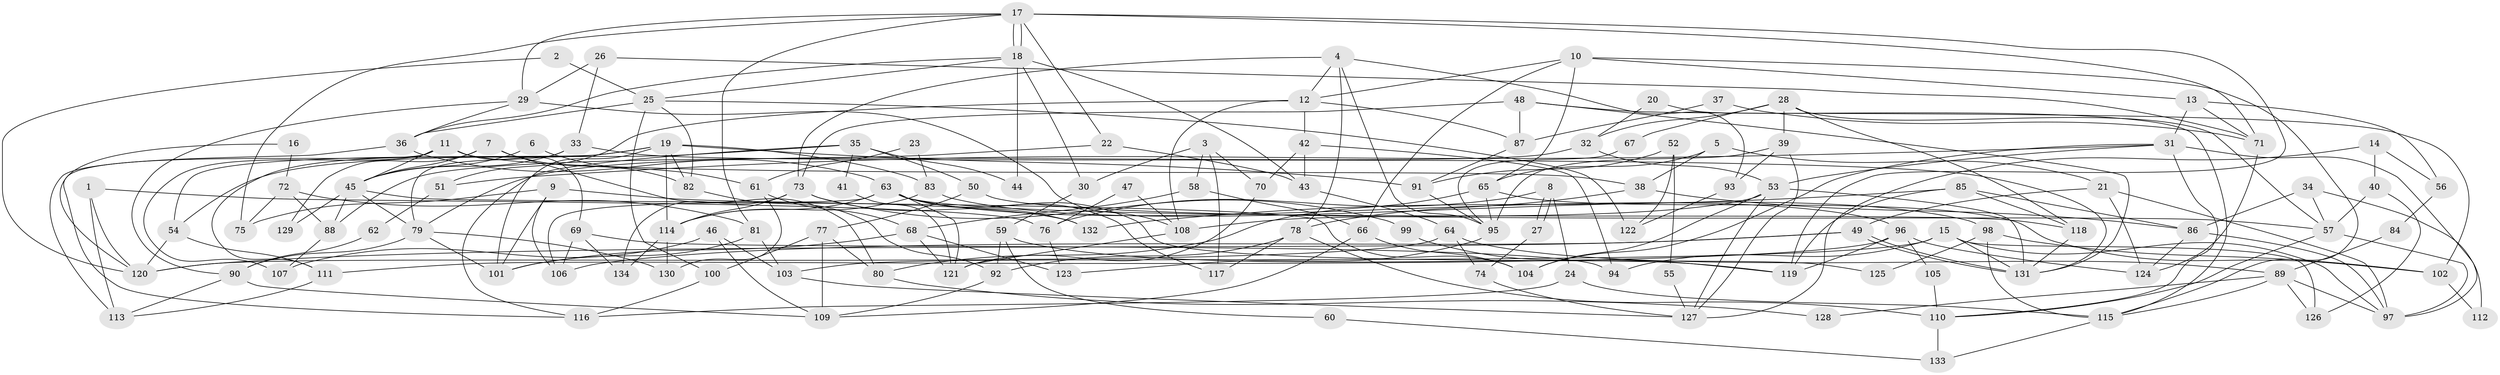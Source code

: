 // coarse degree distribution, {3: 0.0975609756097561, 5: 0.12195121951219512, 9: 0.14634146341463414, 4: 0.07317073170731707, 8: 0.17073170731707318, 12: 0.0975609756097561, 6: 0.12195121951219512, 11: 0.07317073170731707, 7: 0.0975609756097561}
// Generated by graph-tools (version 1.1) at 2025/37/03/04/25 23:37:12]
// undirected, 134 vertices, 268 edges
graph export_dot {
  node [color=gray90,style=filled];
  1;
  2;
  3;
  4;
  5;
  6;
  7;
  8;
  9;
  10;
  11;
  12;
  13;
  14;
  15;
  16;
  17;
  18;
  19;
  20;
  21;
  22;
  23;
  24;
  25;
  26;
  27;
  28;
  29;
  30;
  31;
  32;
  33;
  34;
  35;
  36;
  37;
  38;
  39;
  40;
  41;
  42;
  43;
  44;
  45;
  46;
  47;
  48;
  49;
  50;
  51;
  52;
  53;
  54;
  55;
  56;
  57;
  58;
  59;
  60;
  61;
  62;
  63;
  64;
  65;
  66;
  67;
  68;
  69;
  70;
  71;
  72;
  73;
  74;
  75;
  76;
  77;
  78;
  79;
  80;
  81;
  82;
  83;
  84;
  85;
  86;
  87;
  88;
  89;
  90;
  91;
  92;
  93;
  94;
  95;
  96;
  97;
  98;
  99;
  100;
  101;
  102;
  103;
  104;
  105;
  106;
  107;
  108;
  109;
  110;
  111;
  112;
  113;
  114;
  115;
  116;
  117;
  118;
  119;
  120;
  121;
  122;
  123;
  124;
  125;
  126;
  127;
  128;
  129;
  130;
  131;
  132;
  133;
  134;
  1 -- 113;
  1 -- 120;
  1 -- 76;
  2 -- 25;
  2 -- 120;
  3 -- 70;
  3 -- 30;
  3 -- 58;
  3 -- 117;
  4 -- 95;
  4 -- 78;
  4 -- 12;
  4 -- 73;
  4 -- 93;
  5 -- 21;
  5 -- 65;
  5 -- 38;
  6 -- 45;
  6 -- 61;
  7 -- 82;
  7 -- 80;
  7 -- 45;
  7 -- 129;
  8 -- 27;
  8 -- 27;
  8 -- 76;
  8 -- 24;
  9 -- 101;
  9 -- 132;
  9 -- 75;
  9 -- 106;
  10 -- 13;
  10 -- 66;
  10 -- 12;
  10 -- 65;
  10 -- 115;
  11 -- 38;
  11 -- 69;
  11 -- 45;
  11 -- 107;
  11 -- 116;
  12 -- 42;
  12 -- 51;
  12 -- 87;
  12 -- 108;
  13 -- 31;
  13 -- 71;
  13 -- 56;
  14 -- 127;
  14 -- 40;
  14 -- 56;
  15 -- 97;
  15 -- 131;
  15 -- 94;
  15 -- 103;
  15 -- 126;
  16 -- 72;
  16 -- 120;
  17 -- 29;
  17 -- 18;
  17 -- 18;
  17 -- 22;
  17 -- 71;
  17 -- 75;
  17 -- 81;
  17 -- 119;
  18 -- 25;
  18 -- 30;
  18 -- 36;
  18 -- 43;
  18 -- 44;
  19 -- 101;
  19 -- 111;
  19 -- 54;
  19 -- 82;
  19 -- 83;
  19 -- 91;
  19 -- 114;
  20 -- 115;
  20 -- 32;
  21 -- 49;
  21 -- 97;
  21 -- 124;
  22 -- 79;
  22 -- 43;
  23 -- 83;
  23 -- 61;
  24 -- 116;
  24 -- 115;
  25 -- 82;
  25 -- 36;
  25 -- 100;
  25 -- 122;
  26 -- 29;
  26 -- 33;
  26 -- 71;
  27 -- 74;
  28 -- 118;
  28 -- 32;
  28 -- 39;
  28 -- 57;
  28 -- 67;
  29 -- 108;
  29 -- 36;
  29 -- 90;
  30 -- 59;
  31 -- 104;
  31 -- 53;
  31 -- 51;
  31 -- 97;
  31 -- 110;
  32 -- 53;
  32 -- 88;
  33 -- 45;
  33 -- 79;
  33 -- 131;
  34 -- 57;
  34 -- 86;
  34 -- 112;
  35 -- 54;
  35 -- 50;
  35 -- 41;
  35 -- 44;
  35 -- 116;
  36 -- 63;
  36 -- 113;
  37 -- 71;
  37 -- 87;
  38 -- 86;
  38 -- 78;
  39 -- 95;
  39 -- 93;
  39 -- 127;
  40 -- 57;
  40 -- 126;
  41 -- 121;
  42 -- 43;
  42 -- 70;
  42 -- 94;
  43 -- 64;
  45 -- 79;
  45 -- 88;
  45 -- 104;
  45 -- 129;
  46 -- 103;
  46 -- 109;
  46 -- 107;
  47 -- 108;
  47 -- 76;
  48 -- 131;
  48 -- 73;
  48 -- 87;
  48 -- 102;
  49 -- 106;
  49 -- 131;
  49 -- 131;
  49 -- 120;
  50 -- 57;
  50 -- 77;
  51 -- 62;
  52 -- 122;
  52 -- 91;
  52 -- 55;
  53 -- 127;
  53 -- 131;
  53 -- 104;
  53 -- 108;
  54 -- 120;
  54 -- 111;
  55 -- 127;
  56 -- 84;
  57 -- 97;
  57 -- 110;
  58 -- 68;
  58 -- 66;
  59 -- 119;
  59 -- 92;
  59 -- 60;
  60 -- 133;
  61 -- 68;
  61 -- 130;
  62 -- 90;
  63 -- 117;
  63 -- 114;
  63 -- 96;
  63 -- 106;
  63 -- 118;
  63 -- 121;
  63 -- 125;
  64 -- 89;
  64 -- 74;
  64 -- 120;
  65 -- 102;
  65 -- 80;
  65 -- 95;
  66 -- 104;
  66 -- 109;
  67 -- 95;
  68 -- 101;
  68 -- 121;
  68 -- 123;
  69 -- 94;
  69 -- 106;
  69 -- 134;
  70 -- 121;
  71 -- 124;
  72 -- 75;
  72 -- 88;
  72 -- 81;
  73 -- 114;
  73 -- 99;
  73 -- 132;
  73 -- 134;
  74 -- 127;
  76 -- 123;
  77 -- 109;
  77 -- 100;
  77 -- 80;
  78 -- 110;
  78 -- 92;
  78 -- 117;
  79 -- 90;
  79 -- 101;
  79 -- 130;
  80 -- 128;
  81 -- 101;
  81 -- 103;
  82 -- 92;
  83 -- 114;
  83 -- 98;
  84 -- 89;
  85 -- 119;
  85 -- 118;
  85 -- 86;
  85 -- 132;
  86 -- 124;
  86 -- 97;
  87 -- 91;
  88 -- 107;
  89 -- 115;
  89 -- 97;
  89 -- 126;
  89 -- 128;
  90 -- 113;
  90 -- 109;
  91 -- 95;
  92 -- 109;
  93 -- 122;
  95 -- 123;
  96 -- 124;
  96 -- 105;
  96 -- 111;
  96 -- 119;
  98 -- 115;
  98 -- 102;
  98 -- 125;
  99 -- 119;
  100 -- 116;
  102 -- 112;
  103 -- 127;
  105 -- 110;
  108 -- 121;
  110 -- 133;
  111 -- 113;
  114 -- 134;
  114 -- 130;
  115 -- 133;
  118 -- 131;
}
